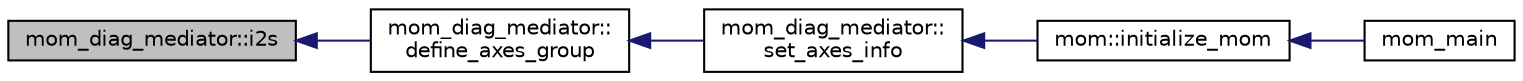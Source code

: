 digraph "mom_diag_mediator::i2s"
{
 // INTERACTIVE_SVG=YES
  edge [fontname="Helvetica",fontsize="10",labelfontname="Helvetica",labelfontsize="10"];
  node [fontname="Helvetica",fontsize="10",shape=record];
  rankdir="LR";
  Node162 [label="mom_diag_mediator::i2s",height=0.2,width=0.4,color="black", fillcolor="grey75", style="filled", fontcolor="black"];
  Node162 -> Node163 [dir="back",color="midnightblue",fontsize="10",style="solid",fontname="Helvetica"];
  Node163 [label="mom_diag_mediator::\ldefine_axes_group",height=0.2,width=0.4,color="black", fillcolor="white", style="filled",URL="$namespacemom__diag__mediator.html#ab9f767ec24a860cb71cae264560272a8",tooltip="Defines a group of \"axes\" from list of handles. "];
  Node163 -> Node164 [dir="back",color="midnightblue",fontsize="10",style="solid",fontname="Helvetica"];
  Node164 [label="mom_diag_mediator::\lset_axes_info",height=0.2,width=0.4,color="black", fillcolor="white", style="filled",URL="$namespacemom__diag__mediator.html#a4d8d23e602166167b393e19453ded5bf",tooltip="Sets up diagnostics axes. "];
  Node164 -> Node165 [dir="back",color="midnightblue",fontsize="10",style="solid",fontname="Helvetica"];
  Node165 [label="mom::initialize_mom",height=0.2,width=0.4,color="black", fillcolor="white", style="filled",URL="$namespacemom.html#a0be2869fef30e1e0604facfe1b41555d",tooltip="This subroutine initializes MOM. "];
  Node165 -> Node166 [dir="back",color="midnightblue",fontsize="10",style="solid",fontname="Helvetica"];
  Node166 [label="mom_main",height=0.2,width=0.4,color="black", fillcolor="white", style="filled",URL="$MOM__driver_8F90.html#a08fffeb2d8e8acbf9ed4609be6d258c6"];
}
